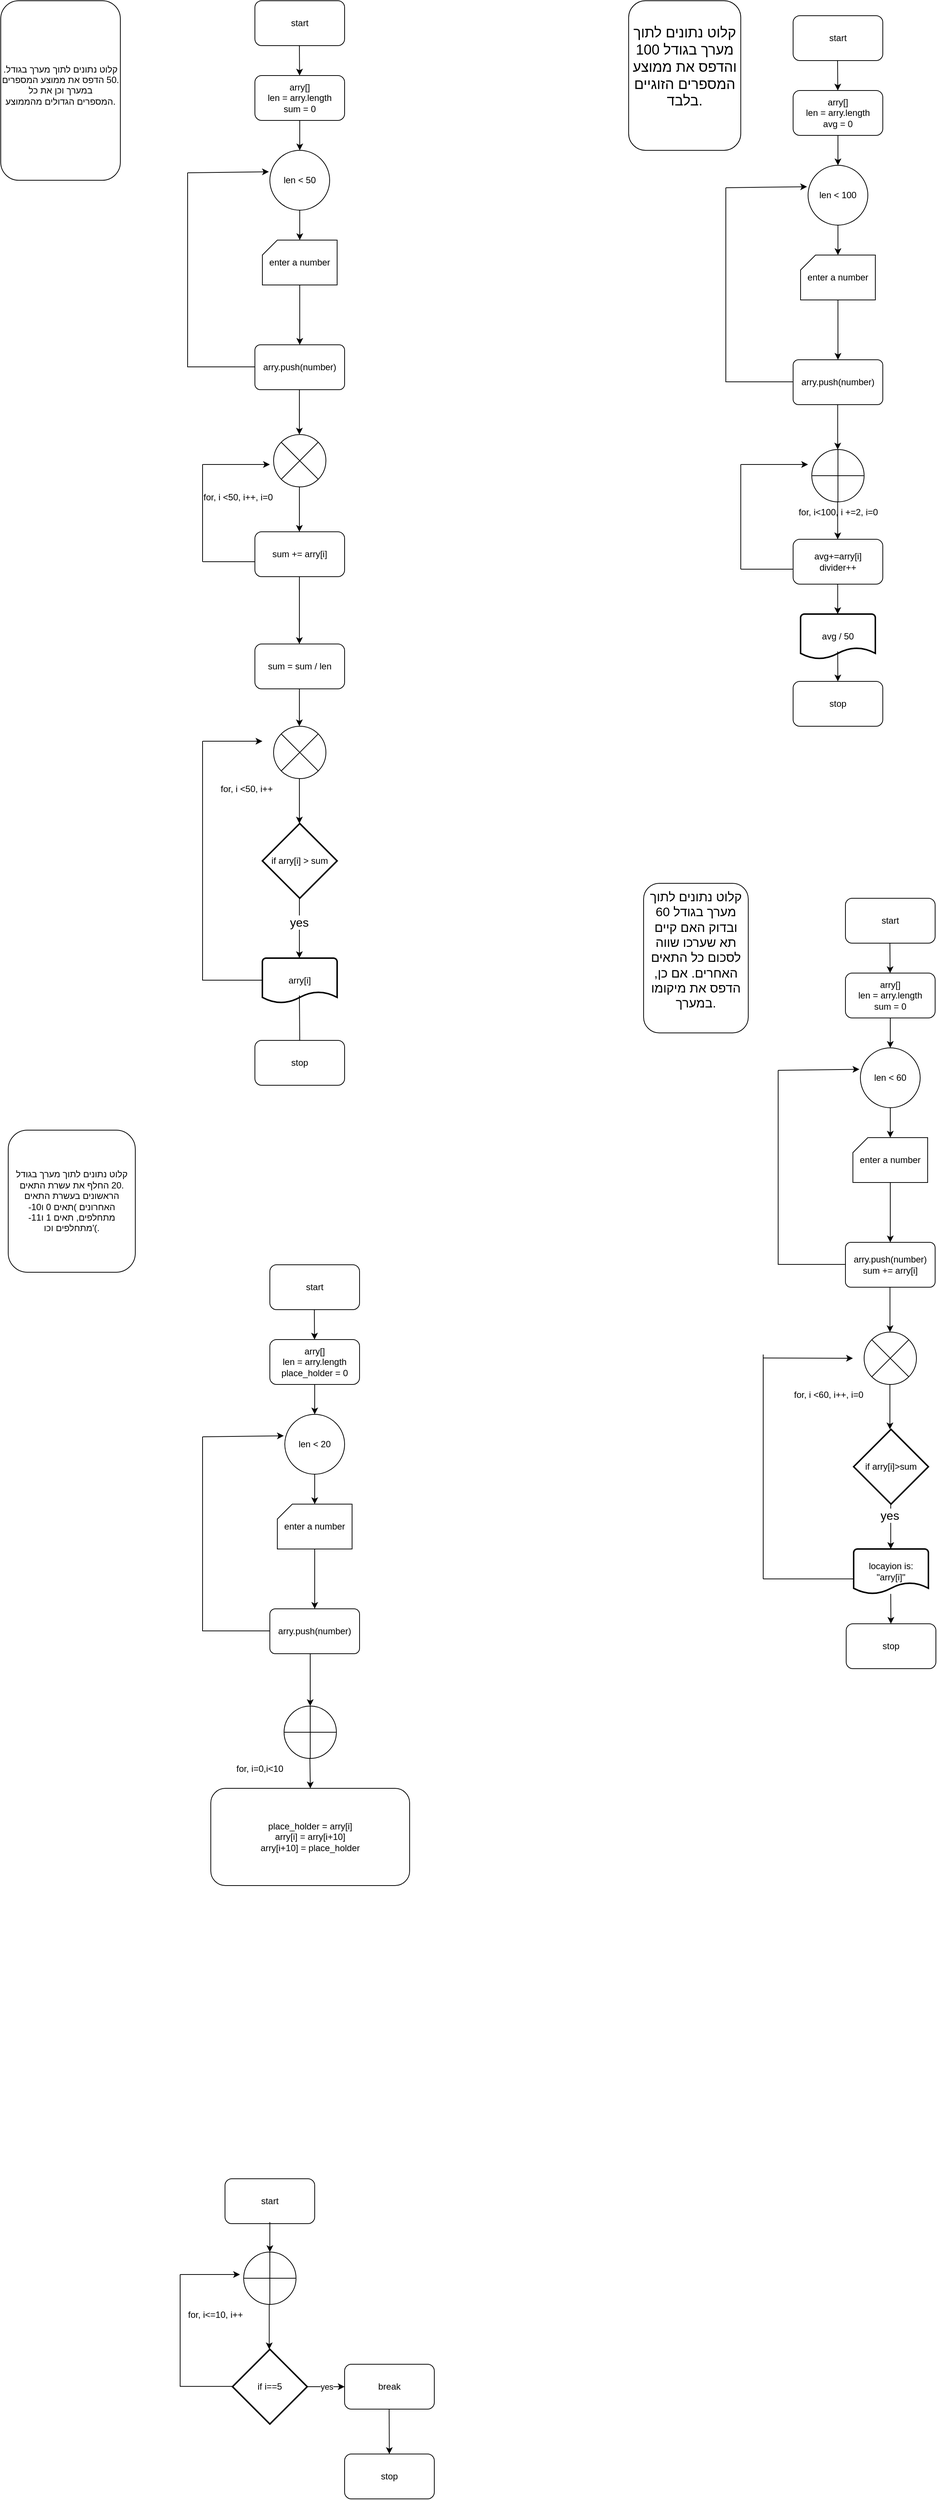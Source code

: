 <mxfile version="22.1.5" type="github">
  <diagram id="C5RBs43oDa-KdzZeNtuy" name="Page-1">
    <mxGraphModel dx="982" dy="658" grid="1" gridSize="10" guides="1" tooltips="1" connect="1" arrows="1" fold="1" page="1" pageScale="1" pageWidth="827" pageHeight="1169" math="0" shadow="0">
      <root>
        <mxCell id="WIyWlLk6GJQsqaUBKTNV-0" />
        <mxCell id="WIyWlLk6GJQsqaUBKTNV-1" parent="WIyWlLk6GJQsqaUBKTNV-0" />
        <mxCell id="SQix-TSE2oGtdI4UCU8X-0" value="&lt;div&gt;.קלוט נתונים לתוך מערך בגודל .50 הדפס את ממוצע המספרים במערך וכן את כל&lt;/div&gt;&lt;div&gt;המספרים הגדולים מהממוצע.&lt;/div&gt;&lt;div&gt;&lt;br&gt;&lt;/div&gt;" style="rounded=1;whiteSpace=wrap;html=1;" vertex="1" parent="WIyWlLk6GJQsqaUBKTNV-1">
          <mxGeometry y="10" width="160" height="240" as="geometry" />
        </mxCell>
        <mxCell id="SQix-TSE2oGtdI4UCU8X-1" value="start" style="rounded=1;whiteSpace=wrap;html=1;" vertex="1" parent="WIyWlLk6GJQsqaUBKTNV-1">
          <mxGeometry x="340" y="10" width="120" height="60" as="geometry" />
        </mxCell>
        <mxCell id="SQix-TSE2oGtdI4UCU8X-2" value="" style="endArrow=classic;html=1;rounded=0;" edge="1" parent="WIyWlLk6GJQsqaUBKTNV-1" target="SQix-TSE2oGtdI4UCU8X-3">
          <mxGeometry width="50" height="50" relative="1" as="geometry">
            <mxPoint x="399.5" y="70" as="sourcePoint" />
            <mxPoint x="399.5" y="130" as="targetPoint" />
          </mxGeometry>
        </mxCell>
        <mxCell id="SQix-TSE2oGtdI4UCU8X-5" value="" style="edgeStyle=orthogonalEdgeStyle;rounded=0;orthogonalLoop=1;jettySize=auto;html=1;" edge="1" parent="WIyWlLk6GJQsqaUBKTNV-1" source="SQix-TSE2oGtdI4UCU8X-3" target="SQix-TSE2oGtdI4UCU8X-4">
          <mxGeometry relative="1" as="geometry" />
        </mxCell>
        <mxCell id="SQix-TSE2oGtdI4UCU8X-3" value="arry[]&lt;br&gt;len = arry.length&lt;br&gt;sum = 0" style="rounded=1;whiteSpace=wrap;html=1;" vertex="1" parent="WIyWlLk6GJQsqaUBKTNV-1">
          <mxGeometry x="340" y="110" width="120" height="60" as="geometry" />
        </mxCell>
        <mxCell id="SQix-TSE2oGtdI4UCU8X-7" value="" style="edgeStyle=orthogonalEdgeStyle;rounded=0;orthogonalLoop=1;jettySize=auto;html=1;" edge="1" parent="WIyWlLk6GJQsqaUBKTNV-1" source="SQix-TSE2oGtdI4UCU8X-4">
          <mxGeometry relative="1" as="geometry">
            <mxPoint x="400" y="330" as="targetPoint" />
          </mxGeometry>
        </mxCell>
        <mxCell id="SQix-TSE2oGtdI4UCU8X-4" value="len &amp;lt; 50" style="ellipse;whiteSpace=wrap;html=1;rounded=1;" vertex="1" parent="WIyWlLk6GJQsqaUBKTNV-1">
          <mxGeometry x="360" y="210" width="80" height="80" as="geometry" />
        </mxCell>
        <mxCell id="SQix-TSE2oGtdI4UCU8X-10" value="" style="edgeStyle=orthogonalEdgeStyle;rounded=0;orthogonalLoop=1;jettySize=auto;html=1;" edge="1" parent="WIyWlLk6GJQsqaUBKTNV-1" source="SQix-TSE2oGtdI4UCU8X-8" target="SQix-TSE2oGtdI4UCU8X-9">
          <mxGeometry relative="1" as="geometry" />
        </mxCell>
        <mxCell id="SQix-TSE2oGtdI4UCU8X-8" value="enter a number" style="verticalLabelPosition=middle;verticalAlign=middle;html=1;shape=card;whiteSpace=wrap;size=20;arcSize=12;labelPosition=center;align=center;" vertex="1" parent="WIyWlLk6GJQsqaUBKTNV-1">
          <mxGeometry x="350" y="330" width="100" height="60" as="geometry" />
        </mxCell>
        <mxCell id="SQix-TSE2oGtdI4UCU8X-9" value="arry.push(number)" style="rounded=1;whiteSpace=wrap;html=1;arcSize=12;" vertex="1" parent="WIyWlLk6GJQsqaUBKTNV-1">
          <mxGeometry x="340" y="470" width="120" height="60" as="geometry" />
        </mxCell>
        <mxCell id="SQix-TSE2oGtdI4UCU8X-11" value="" style="endArrow=none;html=1;rounded=0;" edge="1" parent="WIyWlLk6GJQsqaUBKTNV-1">
          <mxGeometry width="50" height="50" relative="1" as="geometry">
            <mxPoint x="250" y="499.5" as="sourcePoint" />
            <mxPoint x="340" y="499.5" as="targetPoint" />
          </mxGeometry>
        </mxCell>
        <mxCell id="SQix-TSE2oGtdI4UCU8X-12" value="" style="endArrow=none;html=1;rounded=0;" edge="1" parent="WIyWlLk6GJQsqaUBKTNV-1">
          <mxGeometry width="50" height="50" relative="1" as="geometry">
            <mxPoint x="250" y="500" as="sourcePoint" />
            <mxPoint x="250" y="240" as="targetPoint" />
          </mxGeometry>
        </mxCell>
        <mxCell id="SQix-TSE2oGtdI4UCU8X-14" value="" style="endArrow=classic;html=1;rounded=0;entryX=-0.017;entryY=0.358;entryDx=0;entryDy=0;entryPerimeter=0;" edge="1" parent="WIyWlLk6GJQsqaUBKTNV-1" target="SQix-TSE2oGtdI4UCU8X-4">
          <mxGeometry width="50" height="50" relative="1" as="geometry">
            <mxPoint x="250" y="240" as="sourcePoint" />
            <mxPoint x="310" y="140" as="targetPoint" />
          </mxGeometry>
        </mxCell>
        <mxCell id="SQix-TSE2oGtdI4UCU8X-15" value="" style="endArrow=classic;html=1;rounded=0;" edge="1" parent="WIyWlLk6GJQsqaUBKTNV-1">
          <mxGeometry width="50" height="50" relative="1" as="geometry">
            <mxPoint x="399.5" y="530" as="sourcePoint" />
            <mxPoint x="399.5" y="590" as="targetPoint" />
          </mxGeometry>
        </mxCell>
        <mxCell id="SQix-TSE2oGtdI4UCU8X-16" value="for, i &amp;lt;50, i++, i=0" style="verticalLabelPosition=bottom;verticalAlign=top;html=1;shape=mxgraph.flowchart.or;labelPosition=left;align=right;" vertex="1" parent="WIyWlLk6GJQsqaUBKTNV-1">
          <mxGeometry x="365" y="590" width="70" height="70" as="geometry" />
        </mxCell>
        <mxCell id="SQix-TSE2oGtdI4UCU8X-17" value="" style="endArrow=classic;html=1;rounded=0;" edge="1" parent="WIyWlLk6GJQsqaUBKTNV-1">
          <mxGeometry width="50" height="50" relative="1" as="geometry">
            <mxPoint x="399.5" y="660" as="sourcePoint" />
            <mxPoint x="399.5" y="720" as="targetPoint" />
          </mxGeometry>
        </mxCell>
        <mxCell id="SQix-TSE2oGtdI4UCU8X-18" value="sum += arry[i]" style="rounded=1;whiteSpace=wrap;html=1;" vertex="1" parent="WIyWlLk6GJQsqaUBKTNV-1">
          <mxGeometry x="340" y="720" width="120" height="60" as="geometry" />
        </mxCell>
        <mxCell id="SQix-TSE2oGtdI4UCU8X-19" value="" style="endArrow=none;html=1;rounded=0;" edge="1" parent="WIyWlLk6GJQsqaUBKTNV-1">
          <mxGeometry width="50" height="50" relative="1" as="geometry">
            <mxPoint x="270" y="760" as="sourcePoint" />
            <mxPoint x="340" y="760" as="targetPoint" />
          </mxGeometry>
        </mxCell>
        <mxCell id="SQix-TSE2oGtdI4UCU8X-21" value="" style="endArrow=none;html=1;rounded=0;" edge="1" parent="WIyWlLk6GJQsqaUBKTNV-1">
          <mxGeometry width="50" height="50" relative="1" as="geometry">
            <mxPoint x="270" y="760" as="sourcePoint" />
            <mxPoint x="270" y="630" as="targetPoint" />
          </mxGeometry>
        </mxCell>
        <mxCell id="SQix-TSE2oGtdI4UCU8X-23" value="" style="endArrow=classic;html=1;rounded=0;" edge="1" parent="WIyWlLk6GJQsqaUBKTNV-1">
          <mxGeometry width="50" height="50" relative="1" as="geometry">
            <mxPoint x="270" y="630" as="sourcePoint" />
            <mxPoint x="360" y="630" as="targetPoint" />
          </mxGeometry>
        </mxCell>
        <mxCell id="SQix-TSE2oGtdI4UCU8X-25" value="" style="endArrow=classic;html=1;rounded=0;" edge="1" parent="WIyWlLk6GJQsqaUBKTNV-1">
          <mxGeometry width="50" height="50" relative="1" as="geometry">
            <mxPoint x="399.5" y="780" as="sourcePoint" />
            <mxPoint x="399.5" y="870" as="targetPoint" />
          </mxGeometry>
        </mxCell>
        <mxCell id="SQix-TSE2oGtdI4UCU8X-26" value="sum = sum / len" style="rounded=1;whiteSpace=wrap;html=1;" vertex="1" parent="WIyWlLk6GJQsqaUBKTNV-1">
          <mxGeometry x="340" y="870" width="120" height="60" as="geometry" />
        </mxCell>
        <mxCell id="SQix-TSE2oGtdI4UCU8X-28" value="" style="endArrow=classic;html=1;rounded=0;" edge="1" parent="WIyWlLk6GJQsqaUBKTNV-1">
          <mxGeometry width="50" height="50" relative="1" as="geometry">
            <mxPoint x="399.5" y="930" as="sourcePoint" />
            <mxPoint x="399.5" y="980" as="targetPoint" />
          </mxGeometry>
        </mxCell>
        <mxCell id="SQix-TSE2oGtdI4UCU8X-29" value="for, i &amp;lt;50, i++" style="verticalLabelPosition=bottom;verticalAlign=top;html=1;shape=mxgraph.flowchart.or;labelPosition=left;align=right;" vertex="1" parent="WIyWlLk6GJQsqaUBKTNV-1">
          <mxGeometry x="365" y="980" width="70" height="70" as="geometry" />
        </mxCell>
        <mxCell id="SQix-TSE2oGtdI4UCU8X-30" value="" style="endArrow=classic;html=1;rounded=0;" edge="1" parent="WIyWlLk6GJQsqaUBKTNV-1">
          <mxGeometry width="50" height="50" relative="1" as="geometry">
            <mxPoint x="399.5" y="1050" as="sourcePoint" />
            <mxPoint x="399.5" y="1110" as="targetPoint" />
          </mxGeometry>
        </mxCell>
        <mxCell id="SQix-TSE2oGtdI4UCU8X-31" value="if arry[i] &amp;gt; sum" style="strokeWidth=2;html=1;shape=mxgraph.flowchart.decision;whiteSpace=wrap;" vertex="1" parent="WIyWlLk6GJQsqaUBKTNV-1">
          <mxGeometry x="350" y="1110" width="100" height="100" as="geometry" />
        </mxCell>
        <mxCell id="SQix-TSE2oGtdI4UCU8X-32" value="" style="endArrow=none;html=1;rounded=0;" edge="1" parent="WIyWlLk6GJQsqaUBKTNV-1">
          <mxGeometry width="50" height="50" relative="1" as="geometry">
            <mxPoint x="270" y="1319.5" as="sourcePoint" />
            <mxPoint x="350" y="1319.5" as="targetPoint" />
          </mxGeometry>
        </mxCell>
        <mxCell id="SQix-TSE2oGtdI4UCU8X-33" value="" style="endArrow=none;html=1;rounded=0;" edge="1" parent="WIyWlLk6GJQsqaUBKTNV-1">
          <mxGeometry width="50" height="50" relative="1" as="geometry">
            <mxPoint x="270" y="1320" as="sourcePoint" />
            <mxPoint x="270" y="1000" as="targetPoint" />
          </mxGeometry>
        </mxCell>
        <mxCell id="SQix-TSE2oGtdI4UCU8X-35" value="" style="endArrow=classic;html=1;rounded=0;" edge="1" parent="WIyWlLk6GJQsqaUBKTNV-1">
          <mxGeometry width="50" height="50" relative="1" as="geometry">
            <mxPoint x="270" y="1000" as="sourcePoint" />
            <mxPoint x="350" y="1000" as="targetPoint" />
          </mxGeometry>
        </mxCell>
        <mxCell id="SQix-TSE2oGtdI4UCU8X-37" value="" style="endArrow=classic;html=1;rounded=0;" edge="1" parent="WIyWlLk6GJQsqaUBKTNV-1">
          <mxGeometry width="50" height="50" relative="1" as="geometry">
            <mxPoint x="399.5" y="1210" as="sourcePoint" />
            <mxPoint x="399.5" y="1290" as="targetPoint" />
          </mxGeometry>
        </mxCell>
        <mxCell id="SQix-TSE2oGtdI4UCU8X-38" value="yes" style="edgeLabel;html=1;align=center;verticalAlign=middle;resizable=0;points=[];fontSize=16;" vertex="1" connectable="0" parent="SQix-TSE2oGtdI4UCU8X-37">
          <mxGeometry x="-0.2" y="-1" relative="1" as="geometry">
            <mxPoint as="offset" />
          </mxGeometry>
        </mxCell>
        <mxCell id="SQix-TSE2oGtdI4UCU8X-39" value="arry[i]" style="strokeWidth=2;html=1;shape=mxgraph.flowchart.document2;whiteSpace=wrap;size=0.25;" vertex="1" parent="WIyWlLk6GJQsqaUBKTNV-1">
          <mxGeometry x="350" y="1290" width="100" height="60" as="geometry" />
        </mxCell>
        <mxCell id="SQix-TSE2oGtdI4UCU8X-40" value="" style="endArrow=none;html=1;rounded=0;" edge="1" parent="WIyWlLk6GJQsqaUBKTNV-1">
          <mxGeometry width="50" height="50" relative="1" as="geometry">
            <mxPoint x="400" y="1400" as="sourcePoint" />
            <mxPoint x="399.5" y="1340" as="targetPoint" />
          </mxGeometry>
        </mxCell>
        <mxCell id="SQix-TSE2oGtdI4UCU8X-41" value="stop" style="rounded=1;whiteSpace=wrap;html=1;" vertex="1" parent="WIyWlLk6GJQsqaUBKTNV-1">
          <mxGeometry x="340" y="1400" width="120" height="60" as="geometry" />
        </mxCell>
        <mxCell id="SQix-TSE2oGtdI4UCU8X-42" value="&lt;div style=&quot;font-size: 19px;&quot;&gt;קלוט נתונים לתוך מערך בגודל 100 והדפס את ממוצע המספרים הזוגיים בלבד.&lt;/div&gt;&lt;div style=&quot;font-size: 19px;&quot;&gt;&lt;br style=&quot;font-size: 19px;&quot;&gt;&lt;/div&gt;" style="rounded=1;whiteSpace=wrap;html=1;fontSize=19;" vertex="1" parent="WIyWlLk6GJQsqaUBKTNV-1">
          <mxGeometry x="840" y="10" width="150" height="200" as="geometry" />
        </mxCell>
        <mxCell id="SQix-TSE2oGtdI4UCU8X-43" value="start" style="rounded=1;whiteSpace=wrap;html=1;" vertex="1" parent="WIyWlLk6GJQsqaUBKTNV-1">
          <mxGeometry x="1060" y="30" width="120" height="60" as="geometry" />
        </mxCell>
        <mxCell id="SQix-TSE2oGtdI4UCU8X-44" value="" style="endArrow=classic;html=1;rounded=0;" edge="1" parent="WIyWlLk6GJQsqaUBKTNV-1" target="SQix-TSE2oGtdI4UCU8X-46">
          <mxGeometry width="50" height="50" relative="1" as="geometry">
            <mxPoint x="1119.5" y="90" as="sourcePoint" />
            <mxPoint x="1119.5" y="150" as="targetPoint" />
          </mxGeometry>
        </mxCell>
        <mxCell id="SQix-TSE2oGtdI4UCU8X-45" value="" style="edgeStyle=orthogonalEdgeStyle;rounded=0;orthogonalLoop=1;jettySize=auto;html=1;" edge="1" parent="WIyWlLk6GJQsqaUBKTNV-1" source="SQix-TSE2oGtdI4UCU8X-46" target="SQix-TSE2oGtdI4UCU8X-48">
          <mxGeometry relative="1" as="geometry" />
        </mxCell>
        <mxCell id="SQix-TSE2oGtdI4UCU8X-46" value="arry[]&lt;br&gt;len = arry.length&lt;br&gt;avg = 0" style="rounded=1;whiteSpace=wrap;html=1;" vertex="1" parent="WIyWlLk6GJQsqaUBKTNV-1">
          <mxGeometry x="1060" y="130" width="120" height="60" as="geometry" />
        </mxCell>
        <mxCell id="SQix-TSE2oGtdI4UCU8X-47" value="" style="edgeStyle=orthogonalEdgeStyle;rounded=0;orthogonalLoop=1;jettySize=auto;html=1;" edge="1" parent="WIyWlLk6GJQsqaUBKTNV-1" source="SQix-TSE2oGtdI4UCU8X-48">
          <mxGeometry relative="1" as="geometry">
            <mxPoint x="1120" y="350" as="targetPoint" />
          </mxGeometry>
        </mxCell>
        <mxCell id="SQix-TSE2oGtdI4UCU8X-48" value="len &amp;lt; 100" style="ellipse;whiteSpace=wrap;html=1;rounded=1;" vertex="1" parent="WIyWlLk6GJQsqaUBKTNV-1">
          <mxGeometry x="1080" y="230" width="80" height="80" as="geometry" />
        </mxCell>
        <mxCell id="SQix-TSE2oGtdI4UCU8X-49" value="" style="edgeStyle=orthogonalEdgeStyle;rounded=0;orthogonalLoop=1;jettySize=auto;html=1;" edge="1" parent="WIyWlLk6GJQsqaUBKTNV-1" source="SQix-TSE2oGtdI4UCU8X-50" target="SQix-TSE2oGtdI4UCU8X-51">
          <mxGeometry relative="1" as="geometry" />
        </mxCell>
        <mxCell id="SQix-TSE2oGtdI4UCU8X-50" value="enter a number" style="verticalLabelPosition=middle;verticalAlign=middle;html=1;shape=card;whiteSpace=wrap;size=20;arcSize=12;labelPosition=center;align=center;" vertex="1" parent="WIyWlLk6GJQsqaUBKTNV-1">
          <mxGeometry x="1070" y="350" width="100" height="60" as="geometry" />
        </mxCell>
        <mxCell id="SQix-TSE2oGtdI4UCU8X-51" value="arry.push(number)" style="rounded=1;whiteSpace=wrap;html=1;arcSize=12;" vertex="1" parent="WIyWlLk6GJQsqaUBKTNV-1">
          <mxGeometry x="1060" y="490" width="120" height="60" as="geometry" />
        </mxCell>
        <mxCell id="SQix-TSE2oGtdI4UCU8X-52" value="" style="endArrow=none;html=1;rounded=0;" edge="1" parent="WIyWlLk6GJQsqaUBKTNV-1">
          <mxGeometry width="50" height="50" relative="1" as="geometry">
            <mxPoint x="970" y="519.5" as="sourcePoint" />
            <mxPoint x="1060" y="519.5" as="targetPoint" />
          </mxGeometry>
        </mxCell>
        <mxCell id="SQix-TSE2oGtdI4UCU8X-53" value="" style="endArrow=none;html=1;rounded=0;" edge="1" parent="WIyWlLk6GJQsqaUBKTNV-1">
          <mxGeometry width="50" height="50" relative="1" as="geometry">
            <mxPoint x="970" y="520" as="sourcePoint" />
            <mxPoint x="970" y="260" as="targetPoint" />
          </mxGeometry>
        </mxCell>
        <mxCell id="SQix-TSE2oGtdI4UCU8X-54" value="" style="endArrow=classic;html=1;rounded=0;entryX=-0.017;entryY=0.358;entryDx=0;entryDy=0;entryPerimeter=0;" edge="1" parent="WIyWlLk6GJQsqaUBKTNV-1" target="SQix-TSE2oGtdI4UCU8X-48">
          <mxGeometry width="50" height="50" relative="1" as="geometry">
            <mxPoint x="970" y="260" as="sourcePoint" />
            <mxPoint x="1030" y="160" as="targetPoint" />
          </mxGeometry>
        </mxCell>
        <mxCell id="SQix-TSE2oGtdI4UCU8X-55" value="" style="endArrow=classic;html=1;rounded=0;" edge="1" parent="WIyWlLk6GJQsqaUBKTNV-1">
          <mxGeometry width="50" height="50" relative="1" as="geometry">
            <mxPoint x="1119.66" y="550" as="sourcePoint" />
            <mxPoint x="1119.66" y="610" as="targetPoint" />
          </mxGeometry>
        </mxCell>
        <mxCell id="SQix-TSE2oGtdI4UCU8X-56" value="for, i&amp;lt;100, i +=2, i=0" style="verticalLabelPosition=bottom;verticalAlign=top;html=1;shape=mxgraph.flowchart.summing_function;" vertex="1" parent="WIyWlLk6GJQsqaUBKTNV-1">
          <mxGeometry x="1085" y="610" width="70" height="70" as="geometry" />
        </mxCell>
        <mxCell id="SQix-TSE2oGtdI4UCU8X-57" value="" style="endArrow=classic;html=1;rounded=0;" edge="1" parent="WIyWlLk6GJQsqaUBKTNV-1">
          <mxGeometry width="50" height="50" relative="1" as="geometry">
            <mxPoint x="1119.66" y="680" as="sourcePoint" />
            <mxPoint x="1119.66" y="730" as="targetPoint" />
          </mxGeometry>
        </mxCell>
        <mxCell id="SQix-TSE2oGtdI4UCU8X-58" value="avg+=arry[i]&lt;br&gt;divider++" style="rounded=1;whiteSpace=wrap;html=1;" vertex="1" parent="WIyWlLk6GJQsqaUBKTNV-1">
          <mxGeometry x="1060" y="730" width="120" height="60" as="geometry" />
        </mxCell>
        <mxCell id="SQix-TSE2oGtdI4UCU8X-59" value="" style="endArrow=none;html=1;rounded=0;" edge="1" parent="WIyWlLk6GJQsqaUBKTNV-1">
          <mxGeometry width="50" height="50" relative="1" as="geometry">
            <mxPoint x="990" y="770" as="sourcePoint" />
            <mxPoint x="1060" y="770" as="targetPoint" />
          </mxGeometry>
        </mxCell>
        <mxCell id="SQix-TSE2oGtdI4UCU8X-60" value="" style="endArrow=none;html=1;rounded=0;" edge="1" parent="WIyWlLk6GJQsqaUBKTNV-1">
          <mxGeometry width="50" height="50" relative="1" as="geometry">
            <mxPoint x="990" y="770" as="sourcePoint" />
            <mxPoint x="990" y="630" as="targetPoint" />
          </mxGeometry>
        </mxCell>
        <mxCell id="SQix-TSE2oGtdI4UCU8X-61" value="" style="endArrow=classic;html=1;rounded=0;" edge="1" parent="WIyWlLk6GJQsqaUBKTNV-1">
          <mxGeometry width="50" height="50" relative="1" as="geometry">
            <mxPoint x="990" y="630" as="sourcePoint" />
            <mxPoint x="1080" y="630" as="targetPoint" />
          </mxGeometry>
        </mxCell>
        <mxCell id="SQix-TSE2oGtdI4UCU8X-62" value="" style="endArrow=classic;html=1;rounded=0;" edge="1" parent="WIyWlLk6GJQsqaUBKTNV-1">
          <mxGeometry width="50" height="50" relative="1" as="geometry">
            <mxPoint x="1119.66" y="790" as="sourcePoint" />
            <mxPoint x="1119.66" y="830" as="targetPoint" />
          </mxGeometry>
        </mxCell>
        <mxCell id="SQix-TSE2oGtdI4UCU8X-63" value="avg / 50" style="strokeWidth=2;html=1;shape=mxgraph.flowchart.document2;whiteSpace=wrap;size=0.25;" vertex="1" parent="WIyWlLk6GJQsqaUBKTNV-1">
          <mxGeometry x="1070" y="830" width="100" height="60" as="geometry" />
        </mxCell>
        <mxCell id="SQix-TSE2oGtdI4UCU8X-64" value="" style="endArrow=classic;html=1;rounded=0;" edge="1" parent="WIyWlLk6GJQsqaUBKTNV-1" target="SQix-TSE2oGtdI4UCU8X-65">
          <mxGeometry width="50" height="50" relative="1" as="geometry">
            <mxPoint x="1119.66" y="880" as="sourcePoint" />
            <mxPoint x="1119.66" y="930" as="targetPoint" />
          </mxGeometry>
        </mxCell>
        <mxCell id="SQix-TSE2oGtdI4UCU8X-65" value="stop" style="rounded=1;whiteSpace=wrap;html=1;" vertex="1" parent="WIyWlLk6GJQsqaUBKTNV-1">
          <mxGeometry x="1060" y="920" width="120" height="60" as="geometry" />
        </mxCell>
        <mxCell id="SQix-TSE2oGtdI4UCU8X-66" value="&lt;div style=&quot;font-size: 17px;&quot;&gt;קלוט נתונים לתוך מערך בגודל 60 ובדוק האם קיים תא שערכו שווה לסכום כל התאים&lt;/div&gt;&lt;div style=&quot;font-size: 17px;&quot;&gt;האחרים. אם כן, הדפס את מיקומו במערך.&lt;/div&gt;&lt;div style=&quot;font-size: 17px;&quot;&gt;&lt;br style=&quot;font-size: 17px;&quot;&gt;&lt;/div&gt;" style="rounded=1;whiteSpace=wrap;html=1;fontSize=17;" vertex="1" parent="WIyWlLk6GJQsqaUBKTNV-1">
          <mxGeometry x="860" y="1190" width="140" height="200" as="geometry" />
        </mxCell>
        <mxCell id="SQix-TSE2oGtdI4UCU8X-67" value="start" style="rounded=1;whiteSpace=wrap;html=1;" vertex="1" parent="WIyWlLk6GJQsqaUBKTNV-1">
          <mxGeometry x="1130" y="1210" width="120" height="60" as="geometry" />
        </mxCell>
        <mxCell id="SQix-TSE2oGtdI4UCU8X-68" value="" style="endArrow=classic;html=1;rounded=0;" edge="1" parent="WIyWlLk6GJQsqaUBKTNV-1" target="SQix-TSE2oGtdI4UCU8X-70">
          <mxGeometry width="50" height="50" relative="1" as="geometry">
            <mxPoint x="1189.5" y="1270" as="sourcePoint" />
            <mxPoint x="1189.5" y="1330" as="targetPoint" />
          </mxGeometry>
        </mxCell>
        <mxCell id="SQix-TSE2oGtdI4UCU8X-69" value="" style="edgeStyle=orthogonalEdgeStyle;rounded=0;orthogonalLoop=1;jettySize=auto;html=1;" edge="1" parent="WIyWlLk6GJQsqaUBKTNV-1" source="SQix-TSE2oGtdI4UCU8X-70" target="SQix-TSE2oGtdI4UCU8X-72">
          <mxGeometry relative="1" as="geometry" />
        </mxCell>
        <mxCell id="SQix-TSE2oGtdI4UCU8X-70" value="arry[]&lt;br&gt;len = arry.length&lt;br&gt;sum = 0" style="rounded=1;whiteSpace=wrap;html=1;" vertex="1" parent="WIyWlLk6GJQsqaUBKTNV-1">
          <mxGeometry x="1130" y="1310" width="120" height="60" as="geometry" />
        </mxCell>
        <mxCell id="SQix-TSE2oGtdI4UCU8X-71" value="" style="edgeStyle=orthogonalEdgeStyle;rounded=0;orthogonalLoop=1;jettySize=auto;html=1;" edge="1" parent="WIyWlLk6GJQsqaUBKTNV-1" source="SQix-TSE2oGtdI4UCU8X-72">
          <mxGeometry relative="1" as="geometry">
            <mxPoint x="1190" y="1530" as="targetPoint" />
          </mxGeometry>
        </mxCell>
        <mxCell id="SQix-TSE2oGtdI4UCU8X-72" value="len &amp;lt; 60" style="ellipse;whiteSpace=wrap;html=1;rounded=1;" vertex="1" parent="WIyWlLk6GJQsqaUBKTNV-1">
          <mxGeometry x="1150" y="1410" width="80" height="80" as="geometry" />
        </mxCell>
        <mxCell id="SQix-TSE2oGtdI4UCU8X-73" value="" style="edgeStyle=orthogonalEdgeStyle;rounded=0;orthogonalLoop=1;jettySize=auto;html=1;" edge="1" parent="WIyWlLk6GJQsqaUBKTNV-1" source="SQix-TSE2oGtdI4UCU8X-74" target="SQix-TSE2oGtdI4UCU8X-75">
          <mxGeometry relative="1" as="geometry" />
        </mxCell>
        <mxCell id="SQix-TSE2oGtdI4UCU8X-74" value="enter a number" style="verticalLabelPosition=middle;verticalAlign=middle;html=1;shape=card;whiteSpace=wrap;size=20;arcSize=12;labelPosition=center;align=center;" vertex="1" parent="WIyWlLk6GJQsqaUBKTNV-1">
          <mxGeometry x="1140" y="1530" width="100" height="60" as="geometry" />
        </mxCell>
        <mxCell id="SQix-TSE2oGtdI4UCU8X-75" value="arry.push(number)&lt;br&gt;sum += arry[i]" style="rounded=1;whiteSpace=wrap;html=1;arcSize=12;" vertex="1" parent="WIyWlLk6GJQsqaUBKTNV-1">
          <mxGeometry x="1130" y="1670" width="120" height="60" as="geometry" />
        </mxCell>
        <mxCell id="SQix-TSE2oGtdI4UCU8X-76" value="" style="endArrow=none;html=1;rounded=0;" edge="1" parent="WIyWlLk6GJQsqaUBKTNV-1">
          <mxGeometry width="50" height="50" relative="1" as="geometry">
            <mxPoint x="1040" y="1699.5" as="sourcePoint" />
            <mxPoint x="1130" y="1699.5" as="targetPoint" />
          </mxGeometry>
        </mxCell>
        <mxCell id="SQix-TSE2oGtdI4UCU8X-77" value="" style="endArrow=none;html=1;rounded=0;" edge="1" parent="WIyWlLk6GJQsqaUBKTNV-1">
          <mxGeometry width="50" height="50" relative="1" as="geometry">
            <mxPoint x="1040" y="1700" as="sourcePoint" />
            <mxPoint x="1040" y="1440" as="targetPoint" />
          </mxGeometry>
        </mxCell>
        <mxCell id="SQix-TSE2oGtdI4UCU8X-78" value="" style="endArrow=classic;html=1;rounded=0;entryX=-0.017;entryY=0.358;entryDx=0;entryDy=0;entryPerimeter=0;" edge="1" parent="WIyWlLk6GJQsqaUBKTNV-1" target="SQix-TSE2oGtdI4UCU8X-72">
          <mxGeometry width="50" height="50" relative="1" as="geometry">
            <mxPoint x="1040" y="1440" as="sourcePoint" />
            <mxPoint x="1100" y="1340" as="targetPoint" />
          </mxGeometry>
        </mxCell>
        <mxCell id="SQix-TSE2oGtdI4UCU8X-85" value="" style="endArrow=classic;html=1;rounded=0;" edge="1" parent="WIyWlLk6GJQsqaUBKTNV-1">
          <mxGeometry width="50" height="50" relative="1" as="geometry">
            <mxPoint x="1189.6" y="1730" as="sourcePoint" />
            <mxPoint x="1189.6" y="1790" as="targetPoint" />
          </mxGeometry>
        </mxCell>
        <mxCell id="SQix-TSE2oGtdI4UCU8X-87" value="for, i &amp;lt;60, i++, i=0" style="verticalLabelPosition=bottom;verticalAlign=top;html=1;shape=mxgraph.flowchart.or;labelPosition=left;align=right;" vertex="1" parent="WIyWlLk6GJQsqaUBKTNV-1">
          <mxGeometry x="1155" y="1790" width="70" height="70" as="geometry" />
        </mxCell>
        <mxCell id="SQix-TSE2oGtdI4UCU8X-88" value="" style="endArrow=classic;html=1;rounded=0;" edge="1" parent="WIyWlLk6GJQsqaUBKTNV-1">
          <mxGeometry width="50" height="50" relative="1" as="geometry">
            <mxPoint x="1189.5" y="1860" as="sourcePoint" />
            <mxPoint x="1189.5" y="1920" as="targetPoint" />
          </mxGeometry>
        </mxCell>
        <mxCell id="SQix-TSE2oGtdI4UCU8X-90" value="" style="endArrow=none;html=1;rounded=0;" edge="1" parent="WIyWlLk6GJQsqaUBKTNV-1">
          <mxGeometry width="50" height="50" relative="1" as="geometry">
            <mxPoint x="1020" y="2120" as="sourcePoint" />
            <mxPoint x="1140" y="2120" as="targetPoint" />
          </mxGeometry>
        </mxCell>
        <mxCell id="SQix-TSE2oGtdI4UCU8X-91" value="" style="endArrow=none;html=1;rounded=0;" edge="1" parent="WIyWlLk6GJQsqaUBKTNV-1">
          <mxGeometry width="50" height="50" relative="1" as="geometry">
            <mxPoint x="1020" y="2120" as="sourcePoint" />
            <mxPoint x="1020" y="1820" as="targetPoint" />
          </mxGeometry>
        </mxCell>
        <mxCell id="SQix-TSE2oGtdI4UCU8X-92" value="" style="endArrow=classic;html=1;rounded=0;" edge="1" parent="WIyWlLk6GJQsqaUBKTNV-1">
          <mxGeometry width="50" height="50" relative="1" as="geometry">
            <mxPoint x="1020" y="1824.6" as="sourcePoint" />
            <mxPoint x="1140" y="1825" as="targetPoint" />
          </mxGeometry>
        </mxCell>
        <mxCell id="SQix-TSE2oGtdI4UCU8X-93" value="if arry[i]&amp;gt;sum" style="strokeWidth=2;html=1;shape=mxgraph.flowchart.decision;whiteSpace=wrap;" vertex="1" parent="WIyWlLk6GJQsqaUBKTNV-1">
          <mxGeometry x="1141" y="1920" width="100" height="100" as="geometry" />
        </mxCell>
        <mxCell id="SQix-TSE2oGtdI4UCU8X-94" value="" style="endArrow=classic;html=1;rounded=0;" edge="1" parent="WIyWlLk6GJQsqaUBKTNV-1">
          <mxGeometry width="50" height="50" relative="1" as="geometry">
            <mxPoint x="1190.6" y="2020" as="sourcePoint" />
            <mxPoint x="1190.6" y="2080" as="targetPoint" />
          </mxGeometry>
        </mxCell>
        <mxCell id="SQix-TSE2oGtdI4UCU8X-95" value="yes" style="edgeLabel;html=1;align=center;verticalAlign=middle;resizable=0;points=[];fontSize=16;" vertex="1" connectable="0" parent="SQix-TSE2oGtdI4UCU8X-94">
          <mxGeometry x="-0.511" y="-2" relative="1" as="geometry">
            <mxPoint as="offset" />
          </mxGeometry>
        </mxCell>
        <mxCell id="SQix-TSE2oGtdI4UCU8X-96" value="locayion is: &quot;arry[i]&quot;" style="strokeWidth=2;html=1;shape=mxgraph.flowchart.document2;whiteSpace=wrap;size=0.25;" vertex="1" parent="WIyWlLk6GJQsqaUBKTNV-1">
          <mxGeometry x="1141" y="2080" width="100" height="60" as="geometry" />
        </mxCell>
        <mxCell id="SQix-TSE2oGtdI4UCU8X-97" value="" style="endArrow=classic;html=1;rounded=0;" edge="1" parent="WIyWlLk6GJQsqaUBKTNV-1" target="SQix-TSE2oGtdI4UCU8X-98">
          <mxGeometry width="50" height="50" relative="1" as="geometry">
            <mxPoint x="1190.6" y="2140" as="sourcePoint" />
            <mxPoint x="1190.6" y="2210" as="targetPoint" />
          </mxGeometry>
        </mxCell>
        <mxCell id="SQix-TSE2oGtdI4UCU8X-98" value="stop" style="rounded=1;whiteSpace=wrap;html=1;" vertex="1" parent="WIyWlLk6GJQsqaUBKTNV-1">
          <mxGeometry x="1131" y="2180" width="120" height="60" as="geometry" />
        </mxCell>
        <mxCell id="SQix-TSE2oGtdI4UCU8X-99" value="קלוט נתונים לתוך מערך בגודל .20 החלף את עשרת התאים הראשונים בעשרת התאים&#xa;האחרונים )תאים 0 ו10- מתחלפים, תאים 1 ו11- מתחלפים וכו&#39;(." style="rounded=1;whiteSpace=wrap;html=1;" vertex="1" parent="WIyWlLk6GJQsqaUBKTNV-1">
          <mxGeometry x="10" y="1520" width="170" height="190" as="geometry" />
        </mxCell>
        <mxCell id="SQix-TSE2oGtdI4UCU8X-100" value="start" style="rounded=1;whiteSpace=wrap;html=1;" vertex="1" parent="WIyWlLk6GJQsqaUBKTNV-1">
          <mxGeometry x="360" y="1700" width="120" height="60" as="geometry" />
        </mxCell>
        <mxCell id="SQix-TSE2oGtdI4UCU8X-101" value="" style="endArrow=classic;html=1;rounded=0;" edge="1" parent="WIyWlLk6GJQsqaUBKTNV-1" target="SQix-TSE2oGtdI4UCU8X-103">
          <mxGeometry width="50" height="50" relative="1" as="geometry">
            <mxPoint x="419.5" y="1760" as="sourcePoint" />
            <mxPoint x="419.5" y="1820" as="targetPoint" />
          </mxGeometry>
        </mxCell>
        <mxCell id="SQix-TSE2oGtdI4UCU8X-102" value="" style="edgeStyle=orthogonalEdgeStyle;rounded=0;orthogonalLoop=1;jettySize=auto;html=1;" edge="1" parent="WIyWlLk6GJQsqaUBKTNV-1" source="SQix-TSE2oGtdI4UCU8X-103" target="SQix-TSE2oGtdI4UCU8X-105">
          <mxGeometry relative="1" as="geometry" />
        </mxCell>
        <mxCell id="SQix-TSE2oGtdI4UCU8X-103" value="arry[]&lt;br&gt;len = arry.length&lt;br&gt;place_holder = 0" style="rounded=1;whiteSpace=wrap;html=1;" vertex="1" parent="WIyWlLk6GJQsqaUBKTNV-1">
          <mxGeometry x="360" y="1800" width="120" height="60" as="geometry" />
        </mxCell>
        <mxCell id="SQix-TSE2oGtdI4UCU8X-104" value="" style="edgeStyle=orthogonalEdgeStyle;rounded=0;orthogonalLoop=1;jettySize=auto;html=1;" edge="1" parent="WIyWlLk6GJQsqaUBKTNV-1" source="SQix-TSE2oGtdI4UCU8X-105">
          <mxGeometry relative="1" as="geometry">
            <mxPoint x="420" y="2020" as="targetPoint" />
          </mxGeometry>
        </mxCell>
        <mxCell id="SQix-TSE2oGtdI4UCU8X-105" value="len &amp;lt; 20" style="ellipse;whiteSpace=wrap;html=1;rounded=1;" vertex="1" parent="WIyWlLk6GJQsqaUBKTNV-1">
          <mxGeometry x="380" y="1900" width="80" height="80" as="geometry" />
        </mxCell>
        <mxCell id="SQix-TSE2oGtdI4UCU8X-106" value="" style="edgeStyle=orthogonalEdgeStyle;rounded=0;orthogonalLoop=1;jettySize=auto;html=1;" edge="1" parent="WIyWlLk6GJQsqaUBKTNV-1" source="SQix-TSE2oGtdI4UCU8X-107" target="SQix-TSE2oGtdI4UCU8X-108">
          <mxGeometry relative="1" as="geometry" />
        </mxCell>
        <mxCell id="SQix-TSE2oGtdI4UCU8X-107" value="enter a number" style="verticalLabelPosition=middle;verticalAlign=middle;html=1;shape=card;whiteSpace=wrap;size=20;arcSize=12;labelPosition=center;align=center;" vertex="1" parent="WIyWlLk6GJQsqaUBKTNV-1">
          <mxGeometry x="370" y="2020" width="100" height="60" as="geometry" />
        </mxCell>
        <mxCell id="SQix-TSE2oGtdI4UCU8X-108" value="arry.push(number)" style="rounded=1;whiteSpace=wrap;html=1;arcSize=12;" vertex="1" parent="WIyWlLk6GJQsqaUBKTNV-1">
          <mxGeometry x="360" y="2160" width="120" height="60" as="geometry" />
        </mxCell>
        <mxCell id="SQix-TSE2oGtdI4UCU8X-109" value="" style="endArrow=none;html=1;rounded=0;" edge="1" parent="WIyWlLk6GJQsqaUBKTNV-1">
          <mxGeometry width="50" height="50" relative="1" as="geometry">
            <mxPoint x="270" y="2189.5" as="sourcePoint" />
            <mxPoint x="360" y="2189.5" as="targetPoint" />
          </mxGeometry>
        </mxCell>
        <mxCell id="SQix-TSE2oGtdI4UCU8X-110" value="" style="endArrow=none;html=1;rounded=0;" edge="1" parent="WIyWlLk6GJQsqaUBKTNV-1">
          <mxGeometry width="50" height="50" relative="1" as="geometry">
            <mxPoint x="270" y="2190" as="sourcePoint" />
            <mxPoint x="270" y="1930" as="targetPoint" />
          </mxGeometry>
        </mxCell>
        <mxCell id="SQix-TSE2oGtdI4UCU8X-111" value="" style="endArrow=classic;html=1;rounded=0;entryX=-0.017;entryY=0.358;entryDx=0;entryDy=0;entryPerimeter=0;" edge="1" parent="WIyWlLk6GJQsqaUBKTNV-1" target="SQix-TSE2oGtdI4UCU8X-105">
          <mxGeometry width="50" height="50" relative="1" as="geometry">
            <mxPoint x="270" y="1930" as="sourcePoint" />
            <mxPoint x="330" y="1830" as="targetPoint" />
          </mxGeometry>
        </mxCell>
        <mxCell id="SQix-TSE2oGtdI4UCU8X-112" value="" style="endArrow=classic;html=1;rounded=0;" edge="1" parent="WIyWlLk6GJQsqaUBKTNV-1">
          <mxGeometry width="50" height="50" relative="1" as="geometry">
            <mxPoint x="414" y="2220" as="sourcePoint" />
            <mxPoint x="414" y="2290" as="targetPoint" />
          </mxGeometry>
        </mxCell>
        <mxCell id="SQix-TSE2oGtdI4UCU8X-115" value="" style="endArrow=classic;html=1;rounded=0;" edge="1" parent="WIyWlLk6GJQsqaUBKTNV-1">
          <mxGeometry width="50" height="50" relative="1" as="geometry">
            <mxPoint x="413.58" y="2360" as="sourcePoint" />
            <mxPoint x="414.151" y="2400" as="targetPoint" />
          </mxGeometry>
        </mxCell>
        <mxCell id="SQix-TSE2oGtdI4UCU8X-117" value="for, i=0,i&amp;lt;10" style="verticalLabelPosition=bottom;verticalAlign=top;html=1;shape=mxgraph.flowchart.summing_function;labelPosition=left;align=right;" vertex="1" parent="WIyWlLk6GJQsqaUBKTNV-1">
          <mxGeometry x="379" y="2290" width="70" height="70" as="geometry" />
        </mxCell>
        <mxCell id="SQix-TSE2oGtdI4UCU8X-118" value="place_holder = arry[i]&lt;br&gt;arry[i] = arry[i+10]&lt;br&gt;arry[i+10] = place_holder" style="rounded=1;whiteSpace=wrap;html=1;" vertex="1" parent="WIyWlLk6GJQsqaUBKTNV-1">
          <mxGeometry x="281" y="2400" width="266" height="130" as="geometry" />
        </mxCell>
        <mxCell id="SQix-TSE2oGtdI4UCU8X-119" value="start" style="rounded=1;whiteSpace=wrap;html=1;" vertex="1" parent="WIyWlLk6GJQsqaUBKTNV-1">
          <mxGeometry x="300" y="2922" width="120" height="60" as="geometry" />
        </mxCell>
        <mxCell id="SQix-TSE2oGtdI4UCU8X-120" value="for, i&amp;lt;=10, i++" style="verticalLabelPosition=bottom;verticalAlign=top;html=1;shape=mxgraph.flowchart.summing_function;labelPosition=left;align=right;" vertex="1" parent="WIyWlLk6GJQsqaUBKTNV-1">
          <mxGeometry x="325" y="3020" width="70" height="70" as="geometry" />
        </mxCell>
        <mxCell id="SQix-TSE2oGtdI4UCU8X-121" value="" style="endArrow=classic;html=1;rounded=0;" edge="1" parent="WIyWlLk6GJQsqaUBKTNV-1">
          <mxGeometry width="50" height="50" relative="1" as="geometry">
            <mxPoint x="360" y="2980" as="sourcePoint" />
            <mxPoint x="360" y="3020" as="targetPoint" />
          </mxGeometry>
        </mxCell>
        <mxCell id="SQix-TSE2oGtdI4UCU8X-122" value="" style="endArrow=classic;html=1;rounded=0;" edge="1" parent="WIyWlLk6GJQsqaUBKTNV-1">
          <mxGeometry width="50" height="50" relative="1" as="geometry">
            <mxPoint x="359.17" y="3090" as="sourcePoint" />
            <mxPoint x="359.17" y="3150" as="targetPoint" />
          </mxGeometry>
        </mxCell>
        <mxCell id="SQix-TSE2oGtdI4UCU8X-123" value="if i==5" style="strokeWidth=2;html=1;shape=mxgraph.flowchart.decision;whiteSpace=wrap;" vertex="1" parent="WIyWlLk6GJQsqaUBKTNV-1">
          <mxGeometry x="310" y="3150" width="100" height="100" as="geometry" />
        </mxCell>
        <mxCell id="SQix-TSE2oGtdI4UCU8X-124" value="" style="endArrow=classic;html=1;rounded=0;" edge="1" parent="WIyWlLk6GJQsqaUBKTNV-1" target="SQix-TSE2oGtdI4UCU8X-125">
          <mxGeometry width="50" height="50" relative="1" as="geometry">
            <mxPoint x="410" y="3200" as="sourcePoint" />
            <mxPoint x="470" y="3200" as="targetPoint" />
          </mxGeometry>
        </mxCell>
        <mxCell id="SQix-TSE2oGtdI4UCU8X-131" value="yes" style="edgeLabel;html=1;align=center;verticalAlign=middle;resizable=0;points=[];" vertex="1" connectable="0" parent="SQix-TSE2oGtdI4UCU8X-124">
          <mxGeometry x="0.031" relative="1" as="geometry">
            <mxPoint as="offset" />
          </mxGeometry>
        </mxCell>
        <mxCell id="SQix-TSE2oGtdI4UCU8X-125" value="break" style="rounded=1;whiteSpace=wrap;html=1;" vertex="1" parent="WIyWlLk6GJQsqaUBKTNV-1">
          <mxGeometry x="460" y="3170.0" width="120" height="60" as="geometry" />
        </mxCell>
        <mxCell id="SQix-TSE2oGtdI4UCU8X-126" value="" style="endArrow=classic;html=1;rounded=0;" edge="1" parent="WIyWlLk6GJQsqaUBKTNV-1" target="SQix-TSE2oGtdI4UCU8X-127">
          <mxGeometry width="50" height="50" relative="1" as="geometry">
            <mxPoint x="519.58" y="3230" as="sourcePoint" />
            <mxPoint x="519.58" y="3300" as="targetPoint" />
          </mxGeometry>
        </mxCell>
        <mxCell id="SQix-TSE2oGtdI4UCU8X-127" value="stop" style="rounded=1;whiteSpace=wrap;html=1;" vertex="1" parent="WIyWlLk6GJQsqaUBKTNV-1">
          <mxGeometry x="460.0" y="3290.0" width="120" height="60" as="geometry" />
        </mxCell>
        <mxCell id="SQix-TSE2oGtdI4UCU8X-128" value="" style="endArrow=none;html=1;rounded=0;" edge="1" parent="WIyWlLk6GJQsqaUBKTNV-1">
          <mxGeometry width="50" height="50" relative="1" as="geometry">
            <mxPoint x="240" y="3199.58" as="sourcePoint" />
            <mxPoint x="310" y="3199.58" as="targetPoint" />
          </mxGeometry>
        </mxCell>
        <mxCell id="SQix-TSE2oGtdI4UCU8X-129" value="" style="endArrow=none;html=1;rounded=0;" edge="1" parent="WIyWlLk6GJQsqaUBKTNV-1">
          <mxGeometry width="50" height="50" relative="1" as="geometry">
            <mxPoint x="240" y="3200" as="sourcePoint" />
            <mxPoint x="240" y="3050" as="targetPoint" />
          </mxGeometry>
        </mxCell>
        <mxCell id="SQix-TSE2oGtdI4UCU8X-130" value="" style="endArrow=classic;html=1;rounded=0;" edge="1" parent="WIyWlLk6GJQsqaUBKTNV-1">
          <mxGeometry width="50" height="50" relative="1" as="geometry">
            <mxPoint x="240" y="3050" as="sourcePoint" />
            <mxPoint x="320" y="3050" as="targetPoint" />
          </mxGeometry>
        </mxCell>
      </root>
    </mxGraphModel>
  </diagram>
</mxfile>

